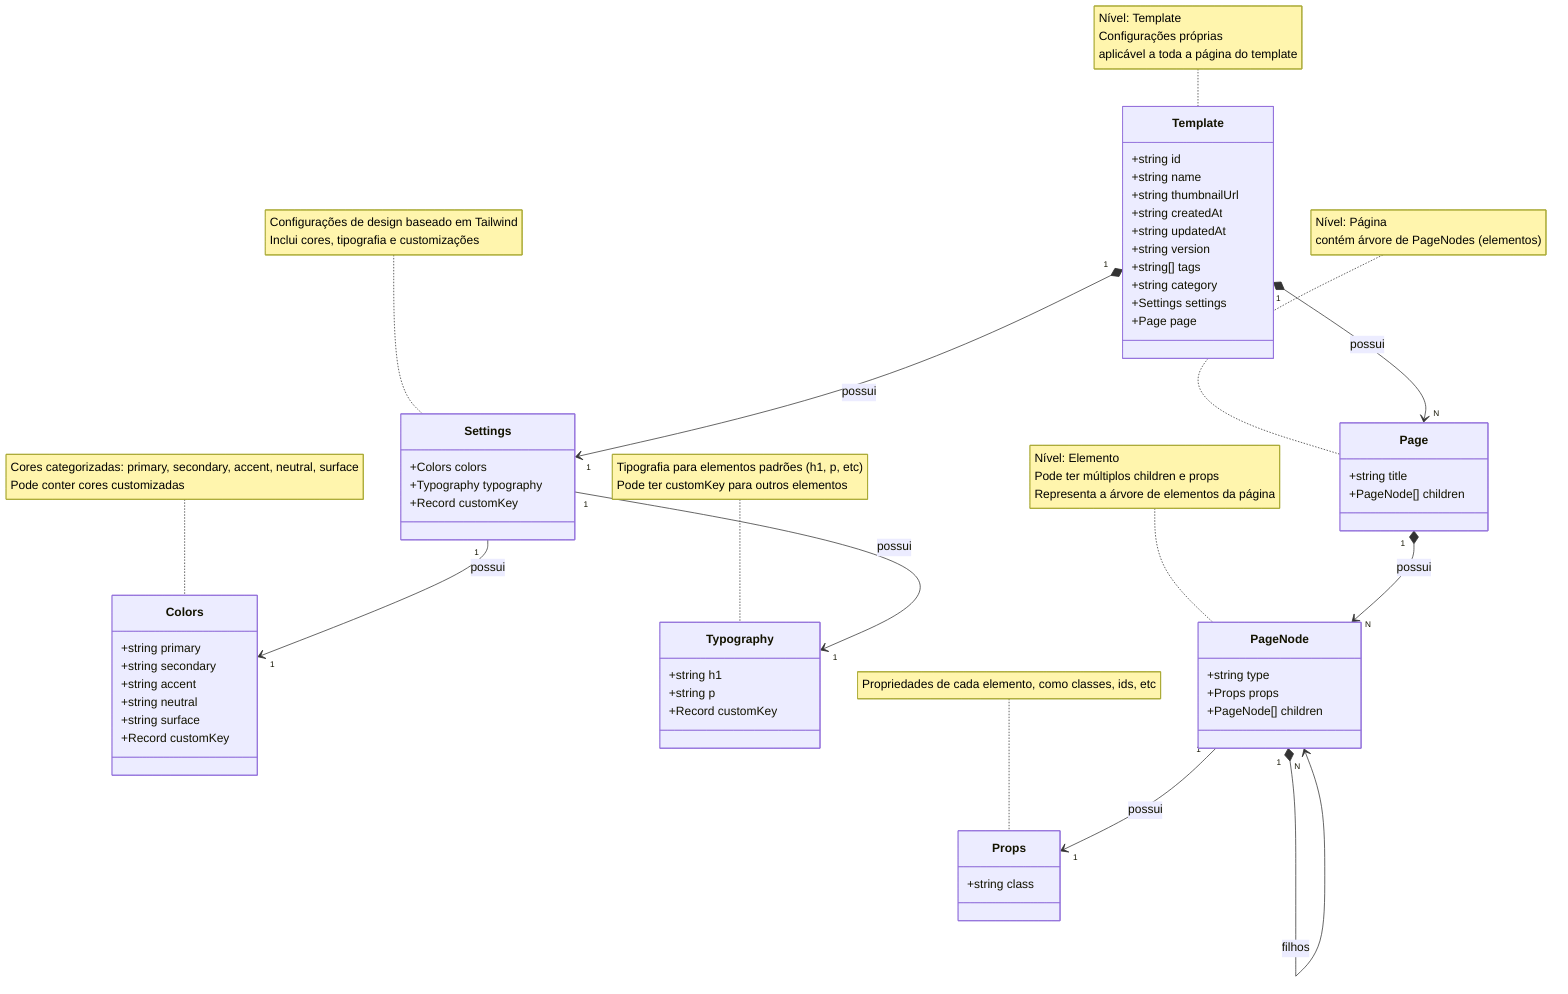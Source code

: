 classDiagram
class Template {
  +string id
  +string name
  +string thumbnailUrl
  +string createdAt
  +string updatedAt
  +string version
  +string[] tags
  +string category
  +Settings settings
  +Page page
}

note for Template "Nível: Template<br>Configurações próprias<br>aplicável a toda a página do template"

class Settings {
  +Colors colors
  +Typography typography
  +Record<string, any> customKey
}

note for Settings "Configurações de design baseado em Tailwind<br>Inclui cores, tipografia e customizações"

class Colors {
  +string primary
  +string secondary
  +string accent
  +string neutral
  +string surface
  +Record<string, string> customKey
}

note for Colors "Cores categorizadas: primary, secondary, accent, neutral, surface<br>Pode conter cores customizadas"

class Typography {
  +string h1
  +string p
  +Record<string, string> customKey
}

note for Typography "Tipografia para elementos padrões (h1, p, etc)<br>Pode ter customKey para outros elementos"

class Page {
  +string title
  +PageNode[] children
}

note for Page "Nível: Página<br>contém árvore de PageNodes (elementos)"

class PageNode {
  +string type
  +Props props
  +PageNode[] children
}

note for PageNode "Nível: Elemento<br>Pode ter múltiplos children e props<br>Representa a árvore de elementos da página"

class Props {
  +string class
}

note for Props "Propriedades de cada elemento, como classes, ids, etc"

Template "1" *--> "1" Settings : possui
Template "1" *--> "N" Page : possui

Page "1" *--> "N" PageNode : possui

PageNode "1" --> "1" Props : possui
PageNode "1" *--> "N" PageNode : filhos

Settings "1" --> "1" Colors : possui
Settings "1" --> "1" Typography : possui